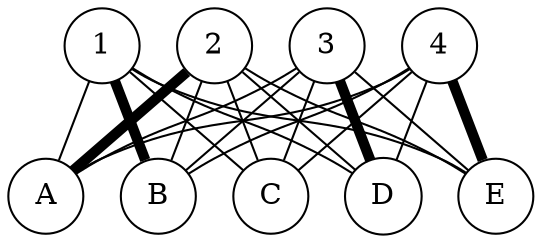 graph G {
    layout = "dot"
    margin = 0
    node [shape="circle"]

    subgraph M {
        rank = "same"
        edge [style="invisible"]

        "M:went" [label="1"]
        "M:participate" [label="2"]
        "M:come" [label="3"]
        "M:tell" [label="4"]

        "M:went" -- "M:participate"
        "M:participate" -- "M:come"
        "M:come" -- "M:tell"
    }

    subgraph R {
        rank = "same"
        edge [style="invisible"]

        "R:arrived" [label="A"]
        "R:taking" [label="B"]
        "R:returned" [label="C"]
        "R:yet" [label="D"]
        "R:hear" [label="E"]

        "R:arrived" -- "R:taking"
        "R:taking" -- "R:returned"
        "R:returned" -- "R:yet"
        "R:yet" -- "R:hear"
    }

    "M:went" -- "R:arrived"
    "M:went" -- "R:taking" [penwidth=5, color="black"]
    "M:went" -- "R:returned"
    "M:went" -- "R:yet"
    "M:went" -- "R:hear"
    "M:participate" -- "R:arrived" [penwidth=5, color="black"]
    "M:participate" -- "R:taking"
    "M:participate" -- "R:returned"
    "M:participate" -- "R:yet"
    "M:participate" -- "R:hear"
    "M:come" -- "R:arrived"
    "M:come" -- "R:taking"
    "M:come" -- "R:returned"
    "M:come" -- "R:yet" [penwidth=5, color="black"]
    "M:come" -- "R:hear"
    "M:tell" -- "R:arrived"
    "M:tell" -- "R:taking"
    "M:tell" -- "R:returned"
    "M:tell" -- "R:yet"
    "M:tell" -- "R:hear" [penwidth=5, color="black"]
}
